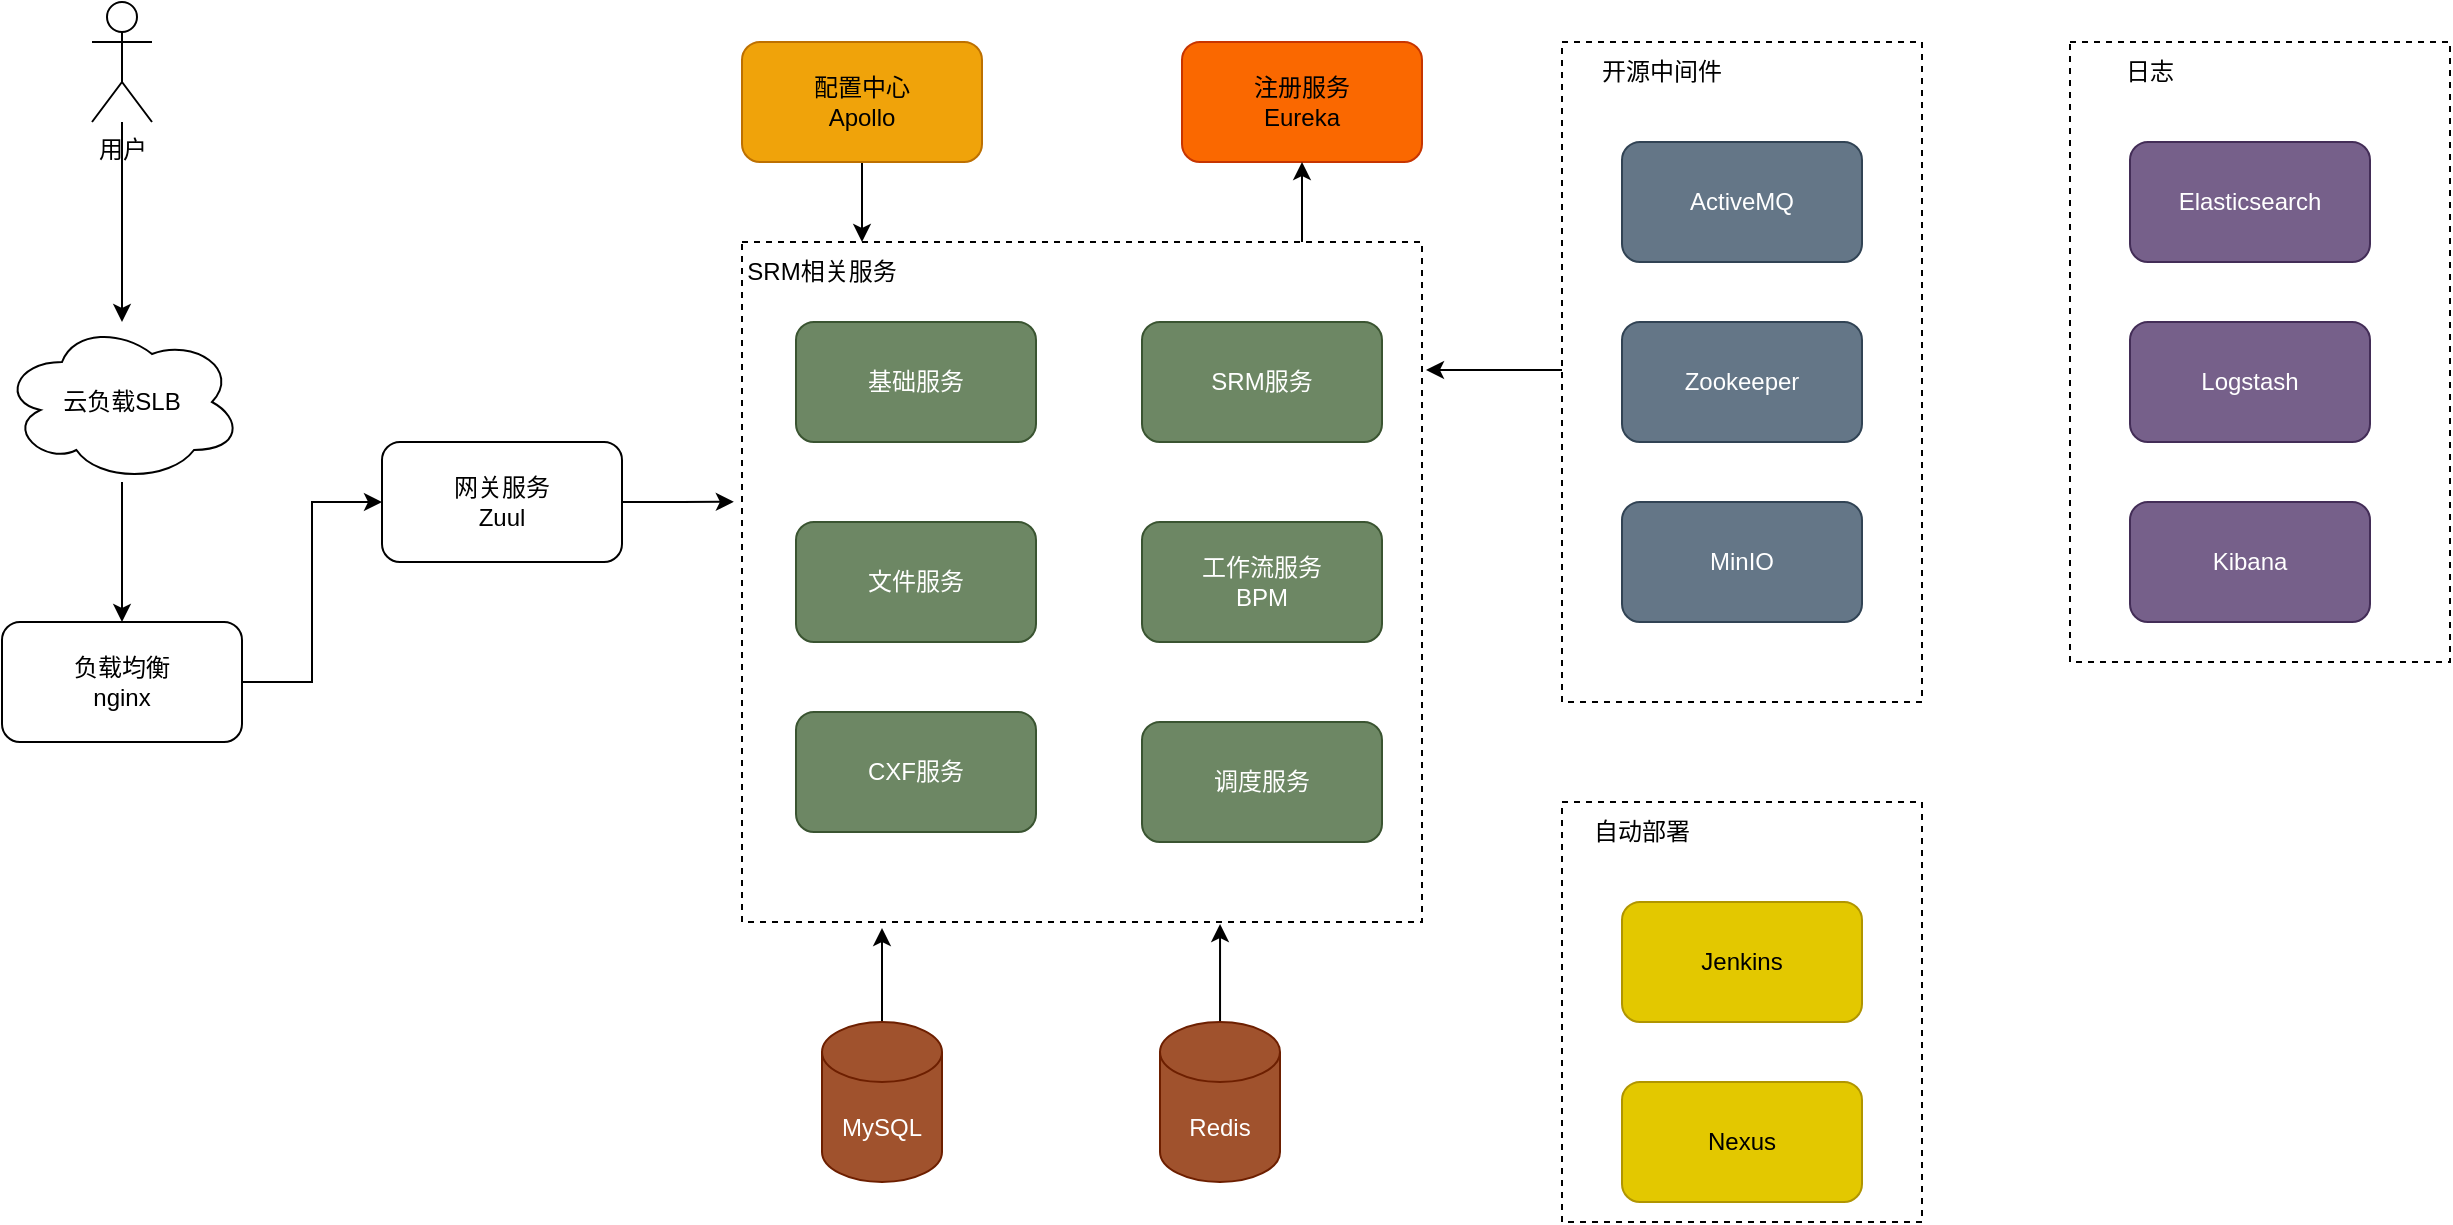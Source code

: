 <mxfile version="21.3.5" type="github">
  <diagram name="Page-1" id="Rzy3eBNsuHiDP5stUY4O">
    <mxGraphModel dx="1242" dy="869" grid="1" gridSize="10" guides="1" tooltips="1" connect="1" arrows="1" fold="1" page="1" pageScale="1" pageWidth="827" pageHeight="1169" math="0" shadow="0">
      <root>
        <mxCell id="0" />
        <mxCell id="1" parent="0" />
        <mxCell id="tfed08BJXmWeT6Q3c6Ae-26" value="" style="whiteSpace=wrap;html=1;aspect=fixed;dashed=1;" vertex="1" parent="1">
          <mxGeometry x="800" y="290" width="340" height="340" as="geometry" />
        </mxCell>
        <mxCell id="tfed08BJXmWeT6Q3c6Ae-43" value="" style="edgeStyle=orthogonalEdgeStyle;rounded=0;orthogonalLoop=1;jettySize=auto;html=1;" edge="1" parent="1" source="tfed08BJXmWeT6Q3c6Ae-1" target="tfed08BJXmWeT6Q3c6Ae-4">
          <mxGeometry relative="1" as="geometry" />
        </mxCell>
        <mxCell id="tfed08BJXmWeT6Q3c6Ae-1" value="用户" style="shape=umlActor;verticalLabelPosition=bottom;verticalAlign=top;html=1;outlineConnect=0;" vertex="1" parent="1">
          <mxGeometry x="475" y="170" width="30" height="60" as="geometry" />
        </mxCell>
        <mxCell id="tfed08BJXmWeT6Q3c6Ae-3" value="负载均衡&lt;br&gt;nginx" style="rounded=1;whiteSpace=wrap;html=1;" vertex="1" parent="1">
          <mxGeometry x="430" y="480" width="120" height="60" as="geometry" />
        </mxCell>
        <mxCell id="tfed08BJXmWeT6Q3c6Ae-44" value="" style="edgeStyle=orthogonalEdgeStyle;rounded=0;orthogonalLoop=1;jettySize=auto;html=1;" edge="1" parent="1" source="tfed08BJXmWeT6Q3c6Ae-4" target="tfed08BJXmWeT6Q3c6Ae-3">
          <mxGeometry relative="1" as="geometry" />
        </mxCell>
        <mxCell id="tfed08BJXmWeT6Q3c6Ae-4" value="云负载SLB" style="ellipse;shape=cloud;whiteSpace=wrap;html=1;" vertex="1" parent="1">
          <mxGeometry x="430" y="330" width="120" height="80" as="geometry" />
        </mxCell>
        <mxCell id="tfed08BJXmWeT6Q3c6Ae-47" value="" style="edgeStyle=orthogonalEdgeStyle;rounded=0;orthogonalLoop=1;jettySize=auto;html=1;entryX=-0.012;entryY=0.382;entryDx=0;entryDy=0;entryPerimeter=0;" edge="1" parent="1" source="tfed08BJXmWeT6Q3c6Ae-5" target="tfed08BJXmWeT6Q3c6Ae-26">
          <mxGeometry relative="1" as="geometry" />
        </mxCell>
        <mxCell id="tfed08BJXmWeT6Q3c6Ae-5" value="网关服务&lt;br&gt;Zuul" style="rounded=1;whiteSpace=wrap;html=1;" vertex="1" parent="1">
          <mxGeometry x="620" y="390" width="120" height="60" as="geometry" />
        </mxCell>
        <mxCell id="tfed08BJXmWeT6Q3c6Ae-6" value="注册服务&lt;br&gt;Eureka" style="rounded=1;whiteSpace=wrap;html=1;fillColor=#fa6800;fontColor=#000000;strokeColor=#C73500;" vertex="1" parent="1">
          <mxGeometry x="1020" y="190" width="120" height="60" as="geometry" />
        </mxCell>
        <mxCell id="tfed08BJXmWeT6Q3c6Ae-49" value="" style="edgeStyle=orthogonalEdgeStyle;rounded=0;orthogonalLoop=1;jettySize=auto;html=1;entryX=0.75;entryY=0;entryDx=0;entryDy=0;" edge="1" parent="1" source="tfed08BJXmWeT6Q3c6Ae-7" target="tfed08BJXmWeT6Q3c6Ae-27">
          <mxGeometry relative="1" as="geometry" />
        </mxCell>
        <mxCell id="tfed08BJXmWeT6Q3c6Ae-7" value="配置中心&lt;br&gt;Apollo" style="rounded=1;whiteSpace=wrap;html=1;fillColor=#f0a30a;fontColor=#000000;strokeColor=#BD7000;" vertex="1" parent="1">
          <mxGeometry x="800" y="190" width="120" height="60" as="geometry" />
        </mxCell>
        <mxCell id="tfed08BJXmWeT6Q3c6Ae-51" value="" style="edgeStyle=orthogonalEdgeStyle;rounded=0;orthogonalLoop=1;jettySize=auto;html=1;entryX=0.703;entryY=1.003;entryDx=0;entryDy=0;entryPerimeter=0;" edge="1" parent="1" source="tfed08BJXmWeT6Q3c6Ae-8" target="tfed08BJXmWeT6Q3c6Ae-26">
          <mxGeometry relative="1" as="geometry" />
        </mxCell>
        <mxCell id="tfed08BJXmWeT6Q3c6Ae-8" value="Redis" style="shape=cylinder3;whiteSpace=wrap;html=1;boundedLbl=1;backgroundOutline=1;size=15;fillColor=#a0522d;fontColor=#ffffff;strokeColor=#6D1F00;" vertex="1" parent="1">
          <mxGeometry x="1009" y="680" width="60" height="80" as="geometry" />
        </mxCell>
        <mxCell id="tfed08BJXmWeT6Q3c6Ae-50" value="" style="edgeStyle=orthogonalEdgeStyle;rounded=0;orthogonalLoop=1;jettySize=auto;html=1;" edge="1" parent="1" source="tfed08BJXmWeT6Q3c6Ae-9">
          <mxGeometry relative="1" as="geometry">
            <mxPoint x="870" y="633" as="targetPoint" />
          </mxGeometry>
        </mxCell>
        <mxCell id="tfed08BJXmWeT6Q3c6Ae-9" value="MySQL" style="shape=cylinder3;whiteSpace=wrap;html=1;boundedLbl=1;backgroundOutline=1;size=15;fillColor=#a0522d;fontColor=#ffffff;strokeColor=#6D1F00;" vertex="1" parent="1">
          <mxGeometry x="840" y="680" width="60" height="80" as="geometry" />
        </mxCell>
        <mxCell id="tfed08BJXmWeT6Q3c6Ae-10" value="基础服务" style="rounded=1;whiteSpace=wrap;html=1;fillColor=#6d8764;fontColor=#ffffff;strokeColor=#3A5431;" vertex="1" parent="1">
          <mxGeometry x="827" y="330" width="120" height="60" as="geometry" />
        </mxCell>
        <mxCell id="tfed08BJXmWeT6Q3c6Ae-11" value="文件服务" style="rounded=1;whiteSpace=wrap;html=1;fillColor=#6d8764;fontColor=#ffffff;strokeColor=#3A5431;" vertex="1" parent="1">
          <mxGeometry x="827" y="430" width="120" height="60" as="geometry" />
        </mxCell>
        <mxCell id="tfed08BJXmWeT6Q3c6Ae-12" value="CXF服务" style="rounded=1;whiteSpace=wrap;html=1;fillColor=#6d8764;fontColor=#ffffff;strokeColor=#3A5431;" vertex="1" parent="1">
          <mxGeometry x="827" y="525" width="120" height="60" as="geometry" />
        </mxCell>
        <mxCell id="tfed08BJXmWeT6Q3c6Ae-14" value="SRM服务" style="rounded=1;whiteSpace=wrap;html=1;fillColor=#6d8764;fontColor=#ffffff;strokeColor=#3A5431;" vertex="1" parent="1">
          <mxGeometry x="1000" y="330" width="120" height="60" as="geometry" />
        </mxCell>
        <mxCell id="tfed08BJXmWeT6Q3c6Ae-15" value="工作流服务&lt;br&gt;BPM" style="rounded=1;whiteSpace=wrap;html=1;fillColor=#6d8764;fontColor=#ffffff;strokeColor=#3A5431;" vertex="1" parent="1">
          <mxGeometry x="1000" y="430" width="120" height="60" as="geometry" />
        </mxCell>
        <mxCell id="tfed08BJXmWeT6Q3c6Ae-16" value="调度服务" style="rounded=1;whiteSpace=wrap;html=1;fillColor=#6d8764;fontColor=#ffffff;strokeColor=#3A5431;" vertex="1" parent="1">
          <mxGeometry x="1000" y="530" width="120" height="60" as="geometry" />
        </mxCell>
        <mxCell id="tfed08BJXmWeT6Q3c6Ae-27" value="SRM相关服务" style="text;html=1;strokeColor=none;fillColor=none;align=center;verticalAlign=middle;whiteSpace=wrap;rounded=0;" vertex="1" parent="1">
          <mxGeometry x="800" y="290" width="80" height="30" as="geometry" />
        </mxCell>
        <mxCell id="tfed08BJXmWeT6Q3c6Ae-35" value="" style="group" vertex="1" connectable="0" parent="1">
          <mxGeometry x="1210" y="570" width="180" height="210" as="geometry" />
        </mxCell>
        <mxCell id="tfed08BJXmWeT6Q3c6Ae-30" value="" style="whiteSpace=wrap;html=1;dashed=1;" vertex="1" parent="tfed08BJXmWeT6Q3c6Ae-35">
          <mxGeometry width="180" height="210" as="geometry" />
        </mxCell>
        <mxCell id="tfed08BJXmWeT6Q3c6Ae-20" value="Nexus" style="rounded=1;whiteSpace=wrap;html=1;fillColor=#e3c800;fontColor=#000000;strokeColor=#B09500;" vertex="1" parent="tfed08BJXmWeT6Q3c6Ae-35">
          <mxGeometry x="30" y="140" width="120" height="60" as="geometry" />
        </mxCell>
        <mxCell id="tfed08BJXmWeT6Q3c6Ae-21" value="Jenkins" style="rounded=1;whiteSpace=wrap;html=1;fillColor=#e3c800;fontColor=#000000;strokeColor=#B09500;" vertex="1" parent="tfed08BJXmWeT6Q3c6Ae-35">
          <mxGeometry x="30" y="50" width="120" height="60" as="geometry" />
        </mxCell>
        <mxCell id="tfed08BJXmWeT6Q3c6Ae-33" value="自动部署" style="text;html=1;strokeColor=none;fillColor=none;align=center;verticalAlign=middle;whiteSpace=wrap;rounded=0;" vertex="1" parent="tfed08BJXmWeT6Q3c6Ae-35">
          <mxGeometry width="80" height="30" as="geometry" />
        </mxCell>
        <mxCell id="tfed08BJXmWeT6Q3c6Ae-36" value="" style="group" vertex="1" connectable="0" parent="1">
          <mxGeometry x="1210" y="190" width="180" height="330" as="geometry" />
        </mxCell>
        <mxCell id="tfed08BJXmWeT6Q3c6Ae-29" value="" style="whiteSpace=wrap;html=1;dashed=1;" vertex="1" parent="tfed08BJXmWeT6Q3c6Ae-36">
          <mxGeometry width="180" height="330" as="geometry" />
        </mxCell>
        <mxCell id="tfed08BJXmWeT6Q3c6Ae-17" value="ActiveMQ" style="rounded=1;whiteSpace=wrap;html=1;fillColor=#647687;fontColor=#ffffff;strokeColor=#314354;" vertex="1" parent="tfed08BJXmWeT6Q3c6Ae-36">
          <mxGeometry x="30" y="50" width="120" height="60" as="geometry" />
        </mxCell>
        <mxCell id="tfed08BJXmWeT6Q3c6Ae-18" value="Zookeeper" style="rounded=1;whiteSpace=wrap;html=1;fillColor=#647687;fontColor=#ffffff;strokeColor=#314354;" vertex="1" parent="tfed08BJXmWeT6Q3c6Ae-36">
          <mxGeometry x="30" y="140" width="120" height="60" as="geometry" />
        </mxCell>
        <mxCell id="tfed08BJXmWeT6Q3c6Ae-19" value="MinIO" style="rounded=1;whiteSpace=wrap;html=1;fillColor=#647687;fontColor=#ffffff;strokeColor=#314354;" vertex="1" parent="tfed08BJXmWeT6Q3c6Ae-36">
          <mxGeometry x="30" y="230" width="120" height="60" as="geometry" />
        </mxCell>
        <mxCell id="tfed08BJXmWeT6Q3c6Ae-32" value="开源中间件" style="text;html=1;strokeColor=none;fillColor=none;align=center;verticalAlign=middle;whiteSpace=wrap;rounded=0;" vertex="1" parent="tfed08BJXmWeT6Q3c6Ae-36">
          <mxGeometry x="10" width="80" height="30" as="geometry" />
        </mxCell>
        <mxCell id="tfed08BJXmWeT6Q3c6Ae-37" value="" style="group" vertex="1" connectable="0" parent="1">
          <mxGeometry x="1464" y="190" width="190" height="310" as="geometry" />
        </mxCell>
        <mxCell id="tfed08BJXmWeT6Q3c6Ae-31" value="" style="whiteSpace=wrap;html=1;dashed=1;" vertex="1" parent="tfed08BJXmWeT6Q3c6Ae-37">
          <mxGeometry width="190" height="310" as="geometry" />
        </mxCell>
        <mxCell id="tfed08BJXmWeT6Q3c6Ae-22" value="Elasticsearch" style="rounded=1;whiteSpace=wrap;html=1;fillColor=#76608a;fontColor=#ffffff;strokeColor=#432D57;" vertex="1" parent="tfed08BJXmWeT6Q3c6Ae-37">
          <mxGeometry x="30" y="50" width="120" height="60" as="geometry" />
        </mxCell>
        <mxCell id="tfed08BJXmWeT6Q3c6Ae-23" value="Logstash" style="rounded=1;whiteSpace=wrap;html=1;fillColor=#76608a;fontColor=#ffffff;strokeColor=#432D57;" vertex="1" parent="tfed08BJXmWeT6Q3c6Ae-37">
          <mxGeometry x="30" y="140" width="120" height="60" as="geometry" />
        </mxCell>
        <mxCell id="tfed08BJXmWeT6Q3c6Ae-24" value="Kibana" style="rounded=1;whiteSpace=wrap;html=1;fillColor=#76608a;fontColor=#ffffff;strokeColor=#432D57;" vertex="1" parent="tfed08BJXmWeT6Q3c6Ae-37">
          <mxGeometry x="30" y="230" width="120" height="60" as="geometry" />
        </mxCell>
        <mxCell id="tfed08BJXmWeT6Q3c6Ae-25" style="edgeStyle=orthogonalEdgeStyle;rounded=0;orthogonalLoop=1;jettySize=auto;html=1;exitX=0.5;exitY=1;exitDx=0;exitDy=0;" edge="1" parent="tfed08BJXmWeT6Q3c6Ae-37" source="tfed08BJXmWeT6Q3c6Ae-24" target="tfed08BJXmWeT6Q3c6Ae-24">
          <mxGeometry relative="1" as="geometry" />
        </mxCell>
        <mxCell id="tfed08BJXmWeT6Q3c6Ae-34" value="日志" style="text;html=1;strokeColor=none;fillColor=none;align=center;verticalAlign=middle;whiteSpace=wrap;rounded=0;" vertex="1" parent="tfed08BJXmWeT6Q3c6Ae-37">
          <mxGeometry width="80" height="30" as="geometry" />
        </mxCell>
        <mxCell id="tfed08BJXmWeT6Q3c6Ae-45" value="" style="endArrow=classic;html=1;rounded=0;exitX=1;exitY=0.5;exitDx=0;exitDy=0;entryX=0;entryY=0.5;entryDx=0;entryDy=0;edgeStyle=orthogonalEdgeStyle;" edge="1" parent="1" source="tfed08BJXmWeT6Q3c6Ae-3" target="tfed08BJXmWeT6Q3c6Ae-5">
          <mxGeometry width="50" height="50" relative="1" as="geometry">
            <mxPoint x="950" y="520" as="sourcePoint" />
            <mxPoint x="1000" y="470" as="targetPoint" />
          </mxGeometry>
        </mxCell>
        <mxCell id="tfed08BJXmWeT6Q3c6Ae-48" value="" style="endArrow=classic;html=1;rounded=0;entryX=0.5;entryY=1;entryDx=0;entryDy=0;" edge="1" parent="1" target="tfed08BJXmWeT6Q3c6Ae-6">
          <mxGeometry width="50" height="50" relative="1" as="geometry">
            <mxPoint x="1080" y="290" as="sourcePoint" />
            <mxPoint x="1010" y="470" as="targetPoint" />
          </mxGeometry>
        </mxCell>
        <mxCell id="tfed08BJXmWeT6Q3c6Ae-52" value="" style="edgeStyle=orthogonalEdgeStyle;rounded=0;orthogonalLoop=1;jettySize=auto;html=1;" edge="1" parent="1">
          <mxGeometry relative="1" as="geometry">
            <mxPoint x="1210" y="354" as="sourcePoint" />
            <mxPoint x="1142" y="354" as="targetPoint" />
          </mxGeometry>
        </mxCell>
      </root>
    </mxGraphModel>
  </diagram>
</mxfile>
